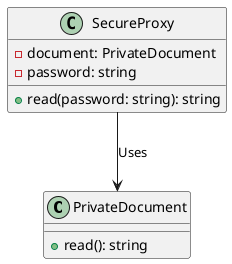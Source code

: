 @startuml
class PrivateDocument {
  +read(): string
}

class SecureProxy {
  -document: PrivateDocument
  -password: string
  +read(password: string): string
}
SecureProxy --> PrivateDocument: Uses
@enduml